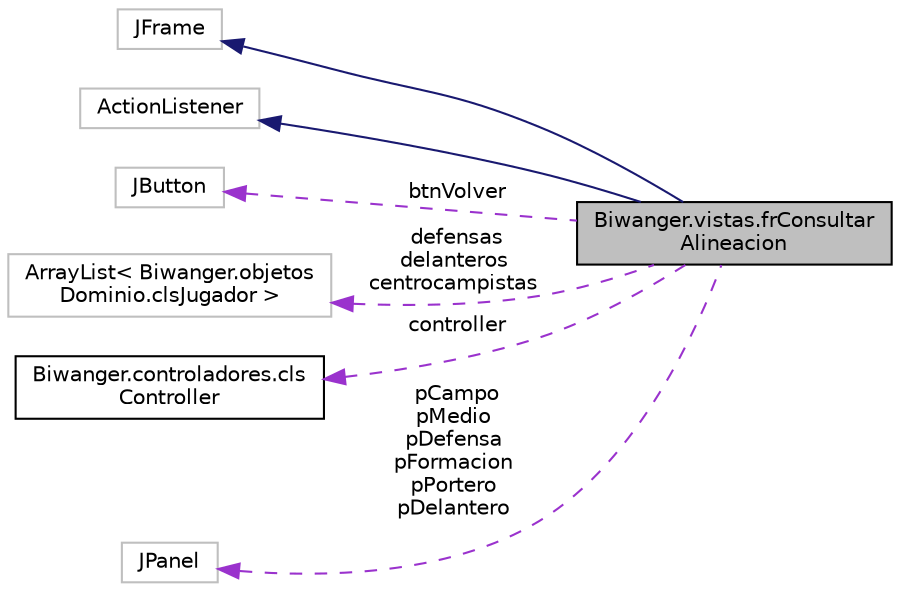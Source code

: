 digraph "Biwanger.vistas.frConsultarAlineacion"
{
 // LATEX_PDF_SIZE
  edge [fontname="Helvetica",fontsize="10",labelfontname="Helvetica",labelfontsize="10"];
  node [fontname="Helvetica",fontsize="10",shape=record];
  rankdir="LR";
  Node1 [label="Biwanger.vistas.frConsultar\lAlineacion",height=0.2,width=0.4,color="black", fillcolor="grey75", style="filled", fontcolor="black",tooltip=" "];
  Node2 -> Node1 [dir="back",color="midnightblue",fontsize="10",style="solid",fontname="Helvetica"];
  Node2 [label="JFrame",height=0.2,width=0.4,color="grey75", fillcolor="white", style="filled",tooltip=" "];
  Node3 -> Node1 [dir="back",color="midnightblue",fontsize="10",style="solid",fontname="Helvetica"];
  Node3 [label="ActionListener",height=0.2,width=0.4,color="grey75", fillcolor="white", style="filled",tooltip=" "];
  Node4 -> Node1 [dir="back",color="darkorchid3",fontsize="10",style="dashed",label=" btnVolver" ,fontname="Helvetica"];
  Node4 [label="JButton",height=0.2,width=0.4,color="grey75", fillcolor="white", style="filled",tooltip=" "];
  Node5 -> Node1 [dir="back",color="darkorchid3",fontsize="10",style="dashed",label=" defensas\ndelanteros\ncentrocampistas" ,fontname="Helvetica"];
  Node5 [label="ArrayList\< Biwanger.objetos\lDominio.clsJugador \>",height=0.2,width=0.4,color="grey75", fillcolor="white", style="filled",tooltip=" "];
  Node6 -> Node1 [dir="back",color="darkorchid3",fontsize="10",style="dashed",label=" controller" ,fontname="Helvetica"];
  Node6 [label="Biwanger.controladores.cls\lController",height=0.2,width=0.4,color="black", fillcolor="white", style="filled",URL="$class_biwanger_1_1controladores_1_1cls_controller.html",tooltip="Clase para la conexión y comunicación con la parte servidora del proyecto."];
  Node7 -> Node1 [dir="back",color="darkorchid3",fontsize="10",style="dashed",label=" pCampo\npMedio\npDefensa\npFormacion\npPortero\npDelantero" ,fontname="Helvetica"];
  Node7 [label="JPanel",height=0.2,width=0.4,color="grey75", fillcolor="white", style="filled",tooltip=" "];
}
